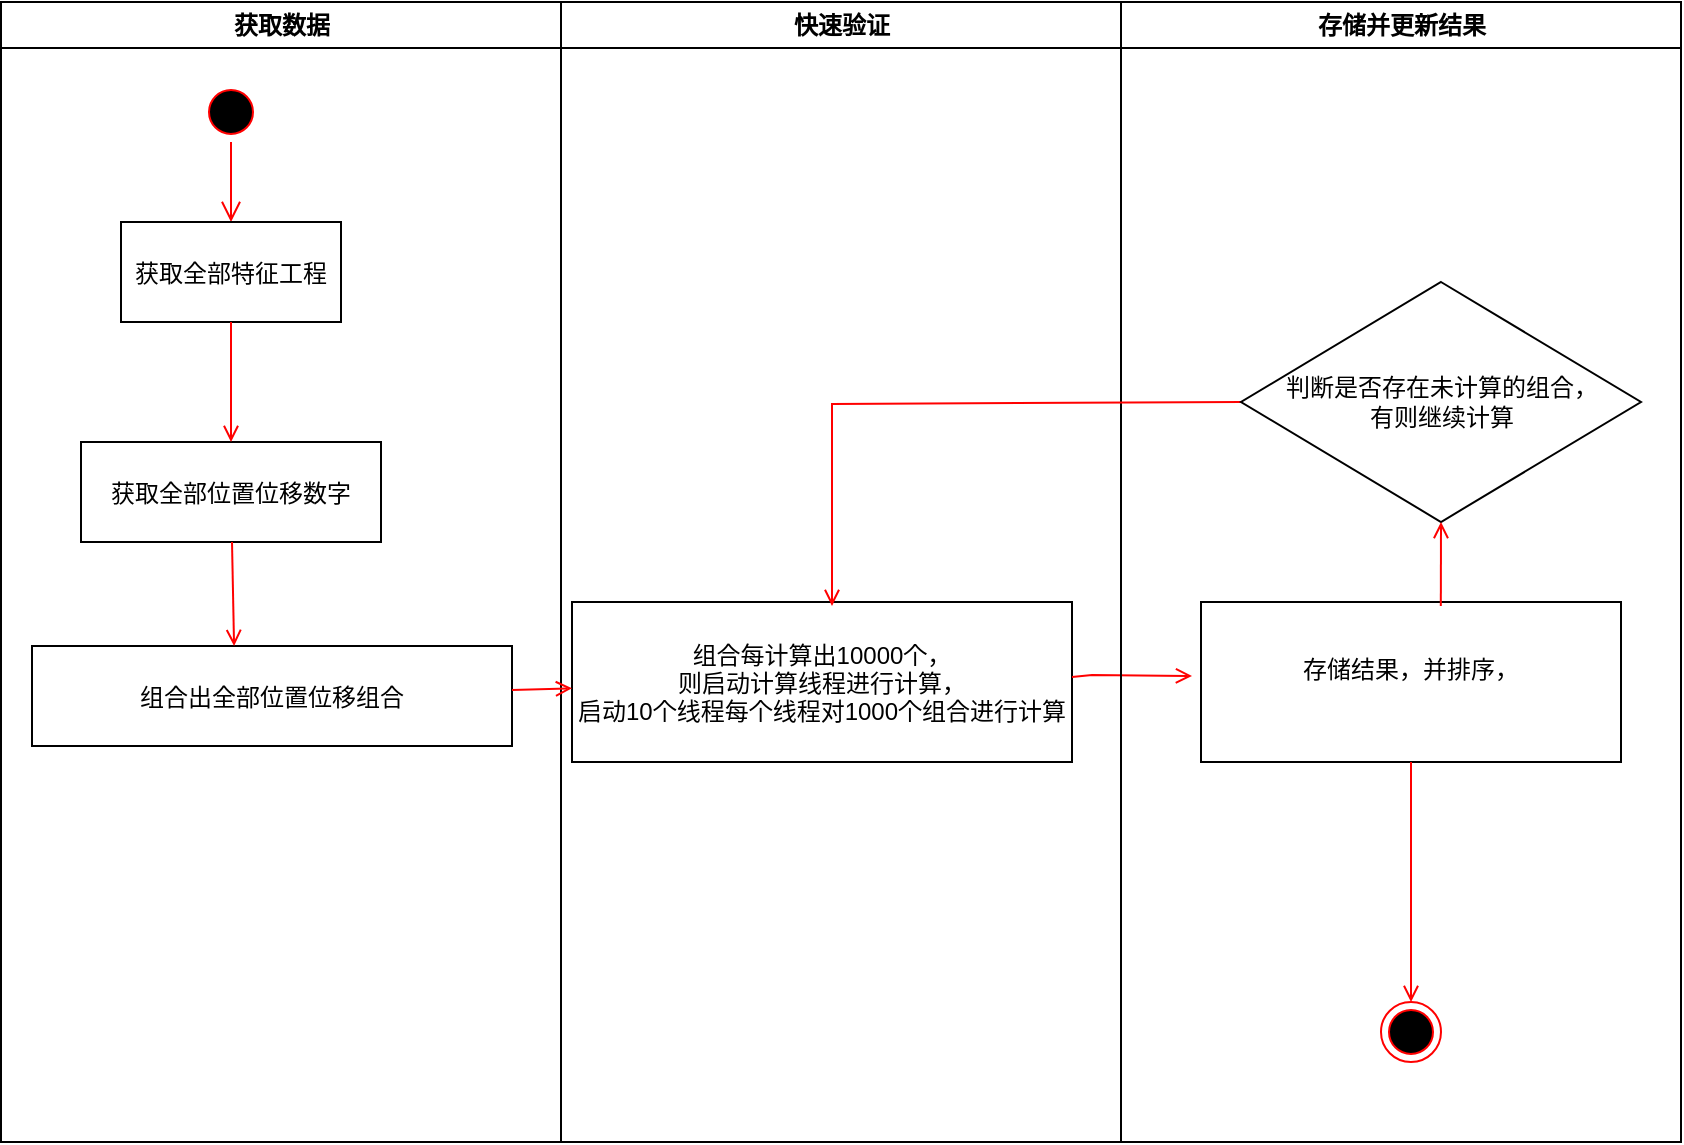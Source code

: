 <mxfile version="14.4.4" type="github">
  <diagram name="Page-1" id="e7e014a7-5840-1c2e-5031-d8a46d1fe8dd">
    <mxGraphModel dx="1422" dy="762" grid="1" gridSize="10" guides="1" tooltips="1" connect="1" arrows="1" fold="1" page="1" pageScale="1" pageWidth="1169" pageHeight="826" background="#ffffff" math="0" shadow="0">
      <root>
        <mxCell id="0" />
        <mxCell id="1" parent="0" />
        <mxCell id="2" value="获取数据" style="swimlane;whiteSpace=wrap" parent="1" vertex="1">
          <mxGeometry x="164.5" y="128" width="280" height="570" as="geometry" />
        </mxCell>
        <mxCell id="5" value="" style="ellipse;shape=startState;fillColor=#000000;strokeColor=#ff0000;" parent="2" vertex="1">
          <mxGeometry x="100" y="40" width="30" height="30" as="geometry" />
        </mxCell>
        <mxCell id="6" value="" style="edgeStyle=elbowEdgeStyle;elbow=horizontal;verticalAlign=bottom;endArrow=open;endSize=8;strokeColor=#FF0000;endFill=1;rounded=0" parent="2" source="5" target="7" edge="1">
          <mxGeometry x="100" y="40" as="geometry">
            <mxPoint x="115" y="110" as="targetPoint" />
          </mxGeometry>
        </mxCell>
        <mxCell id="7" value="获取全部特征工程" style="" parent="2" vertex="1">
          <mxGeometry x="60" y="110" width="110" height="50" as="geometry" />
        </mxCell>
        <mxCell id="8" value="获取全部位置位移数字" style="" parent="2" vertex="1">
          <mxGeometry x="40" y="220" width="150" height="50" as="geometry" />
        </mxCell>
        <mxCell id="9" value="" style="endArrow=open;strokeColor=#FF0000;endFill=1;rounded=0" parent="2" source="7" target="8" edge="1">
          <mxGeometry relative="1" as="geometry" />
        </mxCell>
        <mxCell id="10" value="组合出全部位置位移组合" style="" parent="2" vertex="1">
          <mxGeometry x="15.5" y="322" width="240" height="50" as="geometry" />
        </mxCell>
        <mxCell id="11" value="" style="endArrow=open;strokeColor=#FF0000;endFill=1;rounded=0;entryX=0.421;entryY=0;entryDx=0;entryDy=0;entryPerimeter=0;" parent="2" source="8" target="10" edge="1">
          <mxGeometry relative="1" as="geometry" />
        </mxCell>
        <mxCell id="3" value="快速验证" style="swimlane;whiteSpace=wrap" parent="1" vertex="1">
          <mxGeometry x="444.5" y="128" width="280" height="570" as="geometry" />
        </mxCell>
        <mxCell id="18" value="组合每计算出10000个，&#xa;则启动计算线程进行计算，&#xa;启动10个线程每个线程对1000个组合进行计算" style="" parent="3" vertex="1">
          <mxGeometry x="5.5" y="300" width="250" height="80" as="geometry" />
        </mxCell>
        <mxCell id="WCdaSI7G34Xe56yTyV2f-41" value="" style="endArrow=open;strokeColor=#FF0000;endFill=1;rounded=0" edge="1" parent="3">
          <mxGeometry relative="1" as="geometry">
            <mxPoint x="255.5" y="337.445" as="sourcePoint" />
            <mxPoint x="315.5" y="337" as="targetPoint" />
            <Array as="points">
              <mxPoint x="265.5" y="336.5" />
              <mxPoint x="315.5" y="337" />
            </Array>
          </mxGeometry>
        </mxCell>
        <mxCell id="4" value="存储并更新结果" style="swimlane;whiteSpace=wrap" parent="1" vertex="1">
          <mxGeometry x="724.5" y="128" width="280" height="570" as="geometry" />
        </mxCell>
        <mxCell id="33" value="存储结果，并排序，&#xa;" style="" parent="4" vertex="1">
          <mxGeometry x="40" y="300" width="210" height="80" as="geometry" />
        </mxCell>
        <mxCell id="38" value="" style="ellipse;shape=endState;fillColor=#000000;strokeColor=#ff0000" parent="4" vertex="1">
          <mxGeometry x="130" y="500" width="30" height="30" as="geometry" />
        </mxCell>
        <mxCell id="39" value="" style="endArrow=open;strokeColor=#FF0000;endFill=1;rounded=0" parent="4" source="33" target="38" edge="1">
          <mxGeometry relative="1" as="geometry" />
        </mxCell>
        <mxCell id="WCdaSI7G34Xe56yTyV2f-43" value="" style="endArrow=open;strokeColor=#FF0000;endFill=1;rounded=0;exitX=0;exitY=0.5;exitDx=0;exitDy=0;" edge="1" parent="4" source="WCdaSI7G34Xe56yTyV2f-44">
          <mxGeometry relative="1" as="geometry">
            <mxPoint x="145.5" y="222.945" as="sourcePoint" />
            <mxPoint x="-144.5" y="302" as="targetPoint" />
            <Array as="points">
              <mxPoint x="-144.5" y="201" />
              <mxPoint x="-144.5" y="298" />
            </Array>
          </mxGeometry>
        </mxCell>
        <mxCell id="WCdaSI7G34Xe56yTyV2f-44" value="判断是否存在未计算的组合，&lt;br style=&quot;padding: 0px ; margin: 0px&quot;&gt;有则继续计算" style="rhombus;whiteSpace=wrap;html=1;" vertex="1" parent="4">
          <mxGeometry x="60" y="140" width="200" height="120" as="geometry" />
        </mxCell>
        <mxCell id="WCdaSI7G34Xe56yTyV2f-45" value="" style="endArrow=open;strokeColor=#FF0000;endFill=1;rounded=0;entryX=0.5;entryY=1;entryDx=0;entryDy=0;exitX=0.571;exitY=0.025;exitDx=0;exitDy=0;exitPerimeter=0;" edge="1" parent="4" source="33" target="WCdaSI7G34Xe56yTyV2f-44">
          <mxGeometry relative="1" as="geometry">
            <mxPoint x="185.5" y="292" as="sourcePoint" />
            <mxPoint x="95.5" y="284.5" as="targetPoint" />
            <Array as="points" />
          </mxGeometry>
        </mxCell>
        <mxCell id="20" value="" style="endArrow=open;strokeColor=#FF0000;endFill=1;rounded=0" parent="1" source="10" target="18" edge="1">
          <mxGeometry relative="1" as="geometry" />
        </mxCell>
      </root>
    </mxGraphModel>
  </diagram>
</mxfile>
